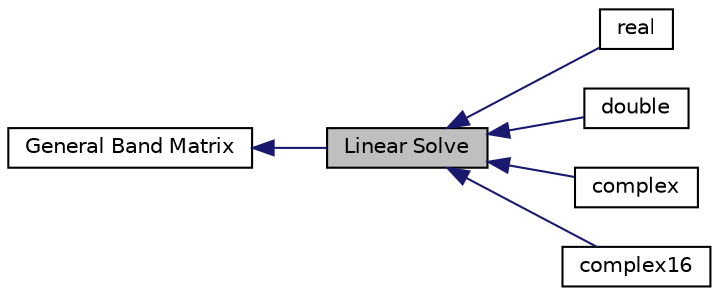 digraph "Linear Solve"
{
  edge [fontname="Helvetica",fontsize="10",labelfontname="Helvetica",labelfontsize="10"];
  node [fontname="Helvetica",fontsize="10",shape=record];
  rankdir=LR;
  Node0 [label="Linear Solve",height=0.2,width=0.4,color="black", fillcolor="grey75", style="filled" fontcolor="black"];
  Node3 [label="real",height=0.2,width=0.4,color="black", fillcolor="white", style="filled",URL="$group__real_g_bsolve.html"];
  Node1 [label="General Band Matrix",height=0.2,width=0.4,color="black", fillcolor="white", style="filled",URL="$group___g_b.html"];
  Node2 [label="double",height=0.2,width=0.4,color="black", fillcolor="white", style="filled",URL="$group__double_g_bsolve.html"];
  Node4 [label="complex",height=0.2,width=0.4,color="black", fillcolor="white", style="filled",URL="$group__complex_g_bsolve.html"];
  Node5 [label="complex16",height=0.2,width=0.4,color="black", fillcolor="white", style="filled",URL="$group__complex16_g_bsolve.html"];
  Node1->Node0 [shape=plaintext, color="midnightblue", dir="back", style="solid"];
  Node0->Node2 [shape=plaintext, color="midnightblue", dir="back", style="solid"];
  Node0->Node3 [shape=plaintext, color="midnightblue", dir="back", style="solid"];
  Node0->Node4 [shape=plaintext, color="midnightblue", dir="back", style="solid"];
  Node0->Node5 [shape=plaintext, color="midnightblue", dir="back", style="solid"];
}
